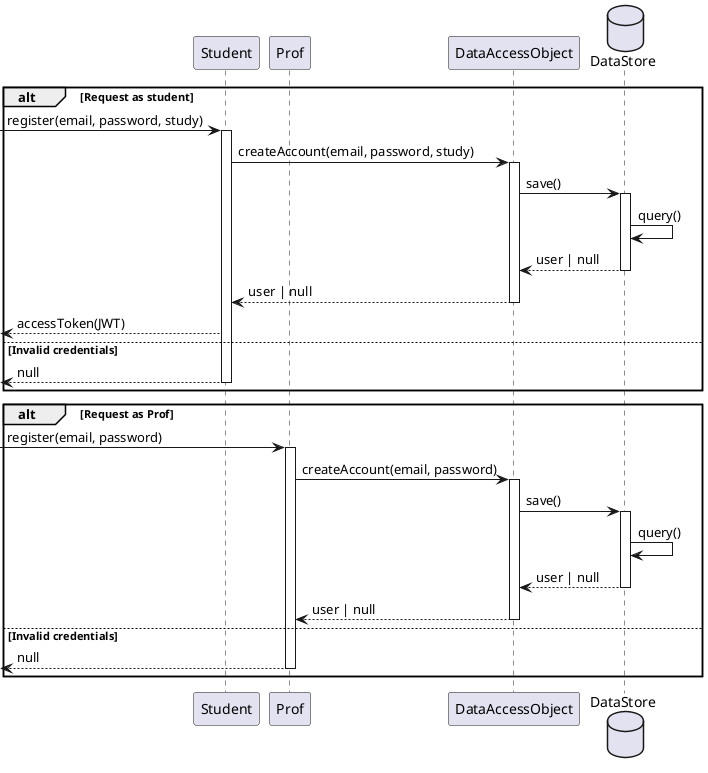 @startuml Register
participant Student
participant Prof
participant DataAccessObject
database DataStore

alt Request as student
-> Student: register(email, password, study)
activate Student
    Student -> DataAccessObject: createAccount(email, password, study)
    activate DataAccessObject
        DataAccessObject -> DataStore: save()
            activate DataStore
                DataStore -> DataStore: query()
                DataStore --> DataAccessObject: user | null
            deactivate DataStore
        DataAccessObject --> Student: user | null
    deactivate DataAccessObject
    <-- Student  : accessToken(JWT)
else Invalid credentials
	<-- Student: null
deactivate Student
end

alt Request as Prof
-> Prof: register(email, password)
activate Prof

    Prof -> DataAccessObject: createAccount(email, password)
    activate DataAccessObject
        DataAccessObject -> DataStore: save()
            activate DataStore
                DataStore -> DataStore: query()
                DataStore --> DataAccessObject: user | null
            deactivate DataStore
        DataAccessObject --> Prof: user | null
    deactivate DataAccessObject
else Invalid credentials
	<-- Prof: null
deactivate Prof

end


@enduml
